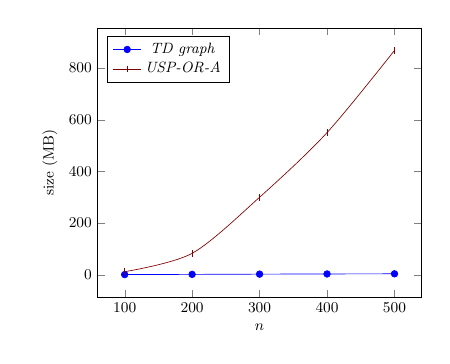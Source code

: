 \tikzstyle{textstyle}=[font=\fontsize{9}{9}\selectfont]
\begin{tikzpicture}[textstyle, scale=0.6]
    \begin{axis}[
        xlabel={$n$},
        ylabel={size (MB)},
		legend pos=north west
        ]
        
    \addplot[smooth,mark=*,color=blue, solid] plot coordinates {
		(100,0.77)
		(200,1.6)
		(300,2.5)
		(400,3.2)
		(500,3.8)
    };
    \addlegendentry{\textit{TD graph}}
    
    \addplot[smooth,mark=|,color=black!50!red, solid] plot coordinates {
		(100,12)
		(200,83)
		(300,300)
		(400,550)
		(500,868)
    };
    \addlegendentry{\textit{USP-OR-A}}
    
    \end{axis}
\end{tikzpicture}
